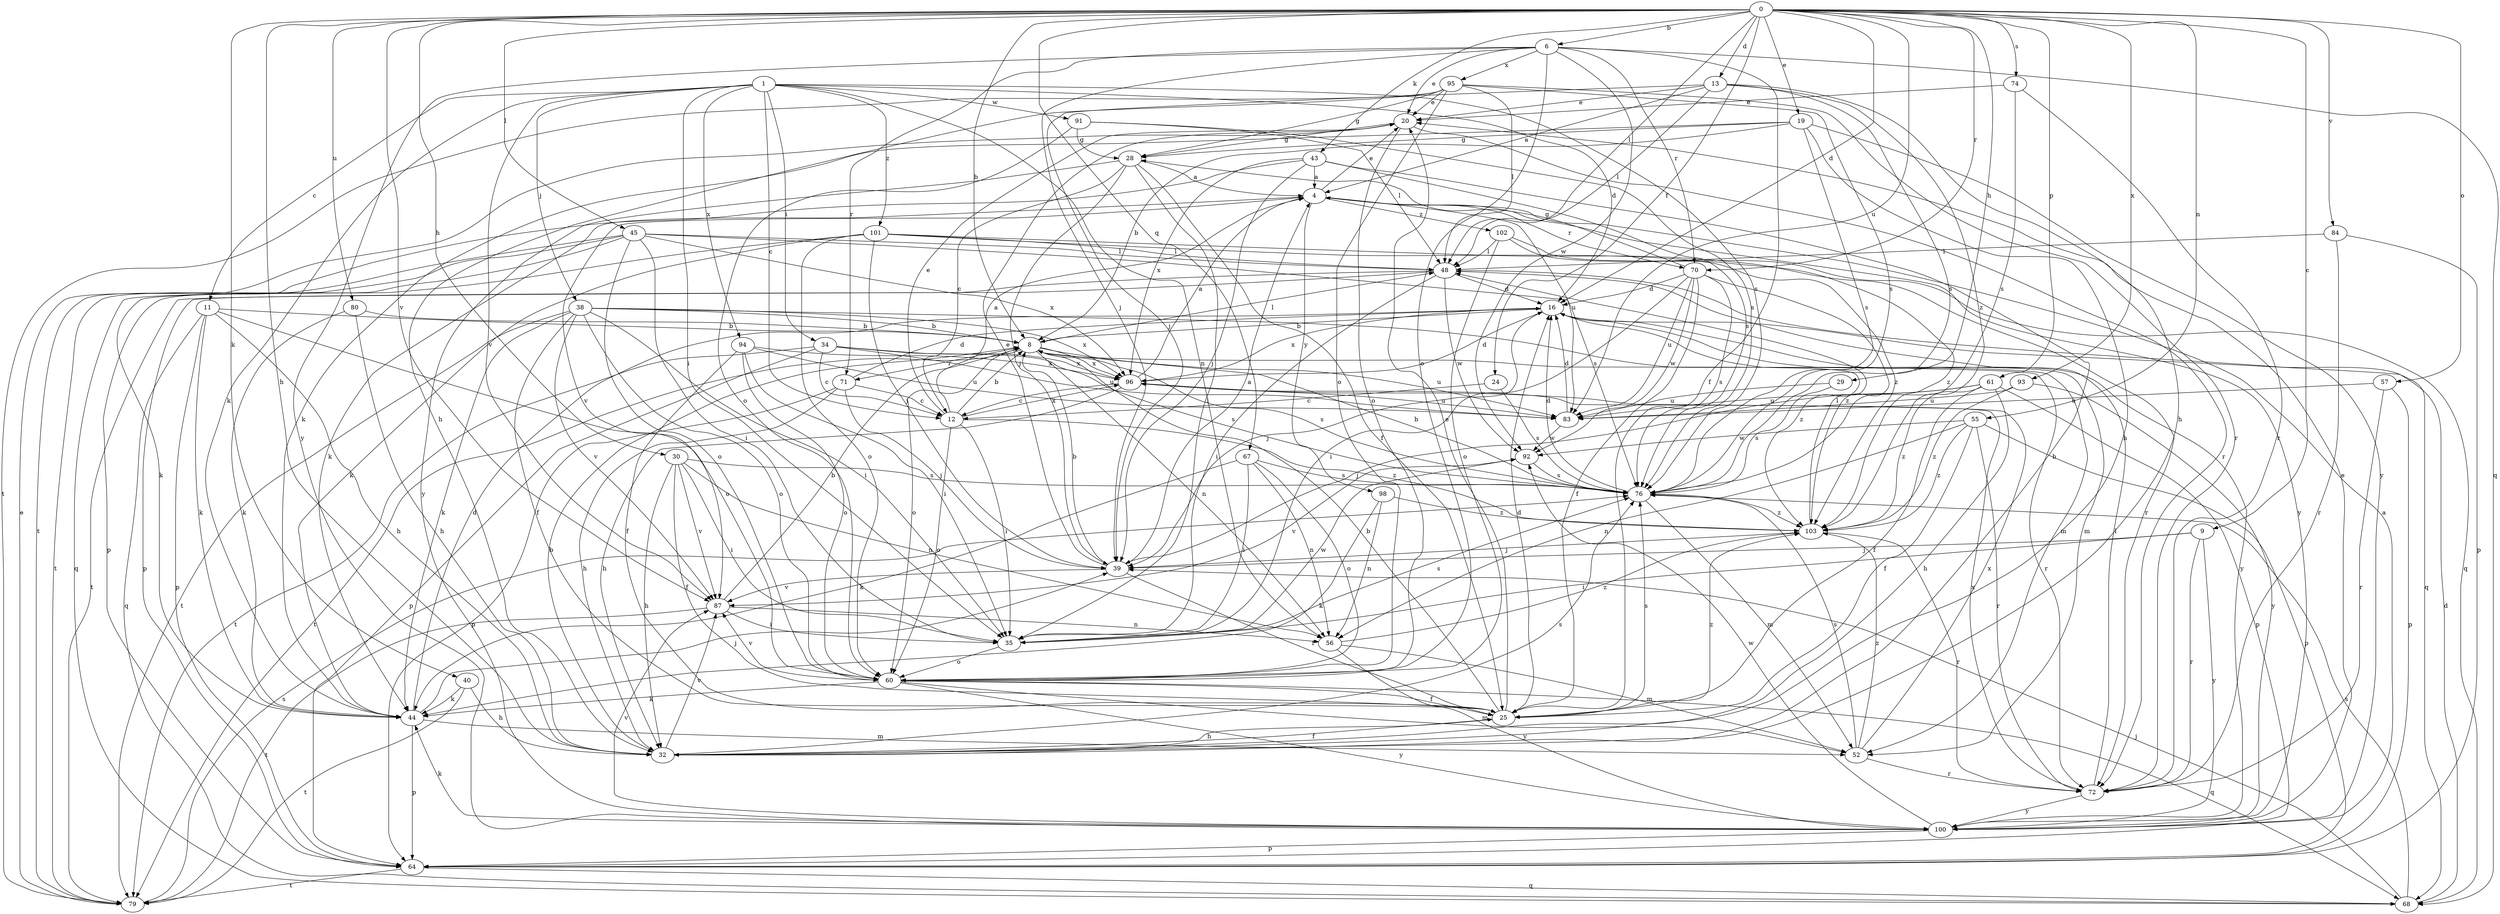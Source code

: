 strict digraph  {
0;
1;
4;
6;
8;
9;
11;
12;
13;
16;
19;
20;
24;
25;
28;
29;
30;
32;
34;
35;
38;
39;
40;
43;
44;
45;
48;
52;
55;
56;
57;
60;
61;
64;
67;
68;
70;
71;
72;
74;
76;
79;
80;
83;
84;
87;
91;
92;
93;
94;
95;
96;
98;
100;
101;
102;
103;
0 -> 6  [label=b];
0 -> 8  [label=b];
0 -> 9  [label=c];
0 -> 13  [label=d];
0 -> 16  [label=d];
0 -> 19  [label=e];
0 -> 24  [label=f];
0 -> 29  [label=h];
0 -> 30  [label=h];
0 -> 32  [label=h];
0 -> 40  [label=k];
0 -> 43  [label=k];
0 -> 45  [label=l];
0 -> 48  [label=l];
0 -> 55  [label=n];
0 -> 57  [label=o];
0 -> 61  [label=p];
0 -> 67  [label=q];
0 -> 70  [label=r];
0 -> 74  [label=s];
0 -> 80  [label=u];
0 -> 83  [label=u];
0 -> 84  [label=v];
0 -> 87  [label=v];
0 -> 93  [label=x];
1 -> 11  [label=c];
1 -> 12  [label=c];
1 -> 16  [label=d];
1 -> 34  [label=i];
1 -> 35  [label=i];
1 -> 38  [label=j];
1 -> 44  [label=k];
1 -> 56  [label=n];
1 -> 76  [label=s];
1 -> 87  [label=v];
1 -> 91  [label=w];
1 -> 94  [label=x];
1 -> 101  [label=z];
4 -> 20  [label=e];
4 -> 44  [label=k];
4 -> 70  [label=r];
4 -> 83  [label=u];
4 -> 87  [label=v];
4 -> 98  [label=y];
4 -> 100  [label=y];
4 -> 102  [label=z];
6 -> 20  [label=e];
6 -> 25  [label=f];
6 -> 39  [label=j];
6 -> 60  [label=o];
6 -> 68  [label=q];
6 -> 70  [label=r];
6 -> 71  [label=r];
6 -> 92  [label=w];
6 -> 95  [label=x];
6 -> 100  [label=y];
8 -> 48  [label=l];
8 -> 56  [label=n];
8 -> 60  [label=o];
8 -> 71  [label=r];
8 -> 72  [label=r];
8 -> 76  [label=s];
8 -> 79  [label=t];
8 -> 83  [label=u];
8 -> 96  [label=x];
9 -> 35  [label=i];
9 -> 39  [label=j];
9 -> 72  [label=r];
9 -> 100  [label=y];
11 -> 8  [label=b];
11 -> 32  [label=h];
11 -> 44  [label=k];
11 -> 60  [label=o];
11 -> 64  [label=p];
11 -> 68  [label=q];
12 -> 4  [label=a];
12 -> 8  [label=b];
12 -> 20  [label=e];
12 -> 35  [label=i];
12 -> 60  [label=o];
12 -> 96  [label=x];
12 -> 103  [label=z];
13 -> 4  [label=a];
13 -> 20  [label=e];
13 -> 32  [label=h];
13 -> 39  [label=j];
13 -> 48  [label=l];
13 -> 76  [label=s];
13 -> 103  [label=z];
16 -> 8  [label=b];
16 -> 39  [label=j];
16 -> 52  [label=m];
16 -> 96  [label=x];
16 -> 100  [label=y];
16 -> 103  [label=z];
19 -> 8  [label=b];
19 -> 28  [label=g];
19 -> 32  [label=h];
19 -> 44  [label=k];
19 -> 76  [label=s];
19 -> 100  [label=y];
20 -> 28  [label=g];
20 -> 60  [label=o];
20 -> 72  [label=r];
24 -> 12  [label=c];
24 -> 76  [label=s];
25 -> 8  [label=b];
25 -> 16  [label=d];
25 -> 20  [label=e];
25 -> 32  [label=h];
25 -> 76  [label=s];
25 -> 103  [label=z];
28 -> 4  [label=a];
28 -> 12  [label=c];
28 -> 25  [label=f];
28 -> 35  [label=i];
28 -> 39  [label=j];
28 -> 100  [label=y];
29 -> 76  [label=s];
29 -> 83  [label=u];
30 -> 25  [label=f];
30 -> 32  [label=h];
30 -> 35  [label=i];
30 -> 56  [label=n];
30 -> 76  [label=s];
30 -> 87  [label=v];
32 -> 8  [label=b];
32 -> 25  [label=f];
32 -> 76  [label=s];
32 -> 87  [label=v];
34 -> 12  [label=c];
34 -> 64  [label=p];
34 -> 76  [label=s];
34 -> 79  [label=t];
34 -> 83  [label=u];
34 -> 96  [label=x];
35 -> 60  [label=o];
35 -> 76  [label=s];
35 -> 92  [label=w];
38 -> 8  [label=b];
38 -> 25  [label=f];
38 -> 35  [label=i];
38 -> 44  [label=k];
38 -> 52  [label=m];
38 -> 60  [label=o];
38 -> 79  [label=t];
38 -> 87  [label=v];
38 -> 96  [label=x];
39 -> 4  [label=a];
39 -> 8  [label=b];
39 -> 20  [label=e];
39 -> 25  [label=f];
39 -> 87  [label=v];
40 -> 32  [label=h];
40 -> 44  [label=k];
40 -> 79  [label=t];
43 -> 4  [label=a];
43 -> 32  [label=h];
43 -> 39  [label=j];
43 -> 76  [label=s];
43 -> 79  [label=t];
43 -> 96  [label=x];
44 -> 16  [label=d];
44 -> 39  [label=j];
44 -> 52  [label=m];
44 -> 64  [label=p];
45 -> 35  [label=i];
45 -> 44  [label=k];
45 -> 48  [label=l];
45 -> 60  [label=o];
45 -> 68  [label=q];
45 -> 76  [label=s];
45 -> 79  [label=t];
45 -> 96  [label=x];
48 -> 16  [label=d];
48 -> 35  [label=i];
48 -> 64  [label=p];
48 -> 68  [label=q];
48 -> 79  [label=t];
48 -> 92  [label=w];
52 -> 72  [label=r];
52 -> 76  [label=s];
52 -> 96  [label=x];
52 -> 103  [label=z];
55 -> 25  [label=f];
55 -> 56  [label=n];
55 -> 64  [label=p];
55 -> 72  [label=r];
55 -> 92  [label=w];
55 -> 103  [label=z];
56 -> 52  [label=m];
56 -> 100  [label=y];
56 -> 103  [label=z];
57 -> 64  [label=p];
57 -> 72  [label=r];
57 -> 83  [label=u];
60 -> 25  [label=f];
60 -> 44  [label=k];
60 -> 52  [label=m];
60 -> 68  [label=q];
60 -> 87  [label=v];
60 -> 100  [label=y];
61 -> 25  [label=f];
61 -> 32  [label=h];
61 -> 39  [label=j];
61 -> 64  [label=p];
61 -> 83  [label=u];
61 -> 103  [label=z];
64 -> 68  [label=q];
64 -> 79  [label=t];
67 -> 35  [label=i];
67 -> 44  [label=k];
67 -> 56  [label=n];
67 -> 60  [label=o];
67 -> 76  [label=s];
68 -> 16  [label=d];
68 -> 39  [label=j];
68 -> 76  [label=s];
70 -> 16  [label=d];
70 -> 25  [label=f];
70 -> 28  [label=g];
70 -> 35  [label=i];
70 -> 76  [label=s];
70 -> 83  [label=u];
70 -> 92  [label=w];
70 -> 103  [label=z];
71 -> 12  [label=c];
71 -> 16  [label=d];
71 -> 32  [label=h];
71 -> 39  [label=j];
71 -> 64  [label=p];
72 -> 48  [label=l];
72 -> 96  [label=x];
72 -> 100  [label=y];
74 -> 20  [label=e];
74 -> 72  [label=r];
74 -> 76  [label=s];
76 -> 8  [label=b];
76 -> 16  [label=d];
76 -> 52  [label=m];
76 -> 103  [label=z];
79 -> 20  [label=e];
79 -> 76  [label=s];
80 -> 8  [label=b];
80 -> 32  [label=h];
80 -> 44  [label=k];
83 -> 16  [label=d];
83 -> 92  [label=w];
84 -> 48  [label=l];
84 -> 64  [label=p];
84 -> 72  [label=r];
87 -> 8  [label=b];
87 -> 35  [label=i];
87 -> 56  [label=n];
87 -> 79  [label=t];
91 -> 28  [label=g];
91 -> 48  [label=l];
91 -> 60  [label=o];
91 -> 76  [label=s];
92 -> 76  [label=s];
92 -> 87  [label=v];
93 -> 83  [label=u];
93 -> 100  [label=y];
93 -> 103  [label=z];
94 -> 25  [label=f];
94 -> 35  [label=i];
94 -> 60  [label=o];
94 -> 83  [label=u];
94 -> 96  [label=x];
95 -> 20  [label=e];
95 -> 28  [label=g];
95 -> 32  [label=h];
95 -> 48  [label=l];
95 -> 60  [label=o];
95 -> 72  [label=r];
95 -> 76  [label=s];
95 -> 79  [label=t];
96 -> 4  [label=a];
96 -> 12  [label=c];
96 -> 16  [label=d];
96 -> 32  [label=h];
96 -> 83  [label=u];
98 -> 44  [label=k];
98 -> 56  [label=n];
98 -> 103  [label=z];
100 -> 4  [label=a];
100 -> 20  [label=e];
100 -> 44  [label=k];
100 -> 64  [label=p];
100 -> 87  [label=v];
100 -> 92  [label=w];
101 -> 39  [label=j];
101 -> 44  [label=k];
101 -> 48  [label=l];
101 -> 60  [label=o];
101 -> 64  [label=p];
101 -> 72  [label=r];
101 -> 103  [label=z];
102 -> 48  [label=l];
102 -> 60  [label=o];
102 -> 68  [label=q];
102 -> 103  [label=z];
103 -> 39  [label=j];
103 -> 48  [label=l];
103 -> 72  [label=r];
}
